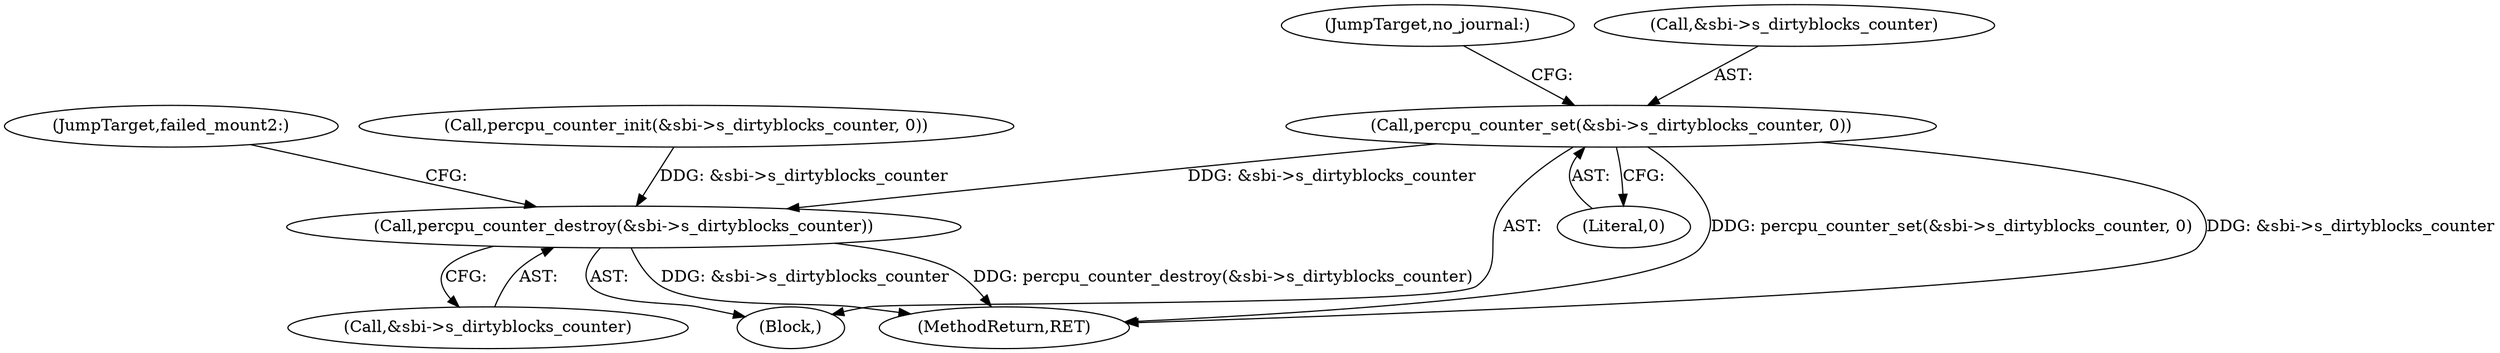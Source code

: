 digraph "0_linux_0449641130f5652b344ef6fa39fa019d7e94660a@pointer" {
"1001679" [label="(Call,percpu_counter_set(&sbi->s_dirtyblocks_counter, 0))"];
"1002155" [label="(Call,percpu_counter_destroy(&sbi->s_dirtyblocks_counter))"];
"1002227" [label="(MethodReturn,RET)"];
"1002160" [label="(JumpTarget,failed_mount2:)"];
"1002155" [label="(Call,percpu_counter_destroy(&sbi->s_dirtyblocks_counter))"];
"1002156" [label="(Call,&sbi->s_dirtyblocks_counter)"];
"1001396" [label="(Call,percpu_counter_init(&sbi->s_dirtyblocks_counter, 0))"];
"1001684" [label="(Literal,0)"];
"1000124" [label="(Block,)"];
"1001685" [label="(JumpTarget,no_journal:)"];
"1001680" [label="(Call,&sbi->s_dirtyblocks_counter)"];
"1001679" [label="(Call,percpu_counter_set(&sbi->s_dirtyblocks_counter, 0))"];
"1001679" -> "1000124"  [label="AST: "];
"1001679" -> "1001684"  [label="CFG: "];
"1001680" -> "1001679"  [label="AST: "];
"1001684" -> "1001679"  [label="AST: "];
"1001685" -> "1001679"  [label="CFG: "];
"1001679" -> "1002227"  [label="DDG: percpu_counter_set(&sbi->s_dirtyblocks_counter, 0)"];
"1001679" -> "1002227"  [label="DDG: &sbi->s_dirtyblocks_counter"];
"1001679" -> "1002155"  [label="DDG: &sbi->s_dirtyblocks_counter"];
"1002155" -> "1000124"  [label="AST: "];
"1002155" -> "1002156"  [label="CFG: "];
"1002156" -> "1002155"  [label="AST: "];
"1002160" -> "1002155"  [label="CFG: "];
"1002155" -> "1002227"  [label="DDG: &sbi->s_dirtyblocks_counter"];
"1002155" -> "1002227"  [label="DDG: percpu_counter_destroy(&sbi->s_dirtyblocks_counter)"];
"1001396" -> "1002155"  [label="DDG: &sbi->s_dirtyblocks_counter"];
}
